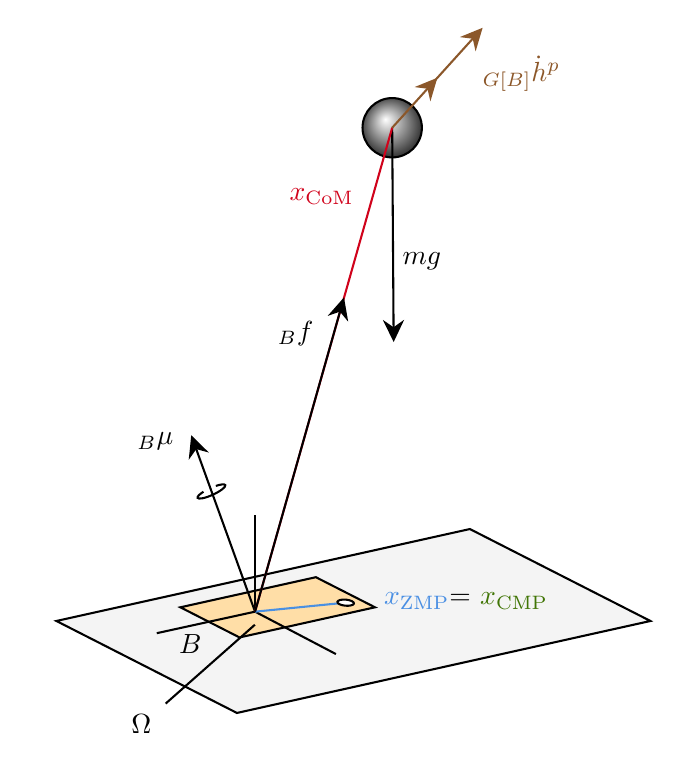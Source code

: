 

  
\tikzset {_qq32lll9i/.code = {\pgfsetadditionalshadetransform{ \pgftransformshift{\pgfpoint{89.1 bp } { -108.9 bp }  }  \pgftransformscale{1.32 }  }}}
\pgfdeclareradialshading{_8llrl4nwy}{\pgfpoint{-72bp}{88bp}}{rgb(0bp)=(1,1,1);
rgb(0bp)=(1,1,1);
rgb(25bp)=(0,0,0);
rgb(400bp)=(0,0,0)}
\tikzset{every picture/.style={line width=0.75pt}} %

\begin{tikzpicture}[x=0.75pt,y=0.75pt,yscale=-1,xscale=1]

\draw  [fill={rgb, 255:red, 244; green, 244; blue, 244 }  ,fill opacity=1 ] (578.59,305.39) -- (665.56,349.69) -- (466.35,394) -- (379.37,349.69) -- cycle ;
\path  [shading=_8llrl4nwy,_qq32lll9i] (526.86,112.05) .. controls (526.86,104.15) and (533.26,97.75) .. (541.15,97.75) .. controls (549.05,97.75) and (555.45,104.15) .. (555.45,112.05) .. controls (555.45,119.94) and (549.05,126.34) .. (541.15,126.34) .. controls (533.26,126.34) and (526.86,119.94) .. (526.86,112.05) -- cycle ; %
 \draw   (526.86,112.05) .. controls (526.86,104.15) and (533.26,97.75) .. (541.15,97.75) .. controls (549.05,97.75) and (555.45,104.15) .. (555.45,112.05) .. controls (555.45,119.94) and (549.05,126.34) .. (541.15,126.34) .. controls (533.26,126.34) and (526.86,119.94) .. (526.86,112.05) -- cycle ; %

\draw  [fill={rgb, 255:red, 255; green, 222; blue, 167 }  ,fill opacity=1 ] (504.38,328.59) -- (532.87,343.1) -- (467.6,357.62) -- (439.11,343.1) -- cycle ;
\draw    (475.08,345.2) -- (514.03,365.62) ;
\draw    (427.72,355.57) -- (475.08,345.2) ;
\draw    (475.08,345.2) -- (475.08,298.75) ;
\draw    (475.08,345.2) -- (445.35,263.02) ;
\draw [shift={(444.33,260.2)}, rotate = 70.12] [fill={rgb, 255:red, 0; green, 0; blue, 0 }  ][line width=0.08]  [draw opacity=0] (10.72,-5.15) -- (0,0) -- (10.72,5.15) -- (7.12,0) -- cycle    ;
\draw  [draw opacity=0] (456.18,284.62) .. controls (458.61,283.8) and (460.47,283.6) .. (460.74,284.24) .. controls (461.1,285.11) and (458.41,287.17) .. (454.72,288.86) .. controls (451.04,290.54) and (447.76,291.21) .. (447.4,290.34) .. controls (447.15,289.76) and (448.31,288.62) .. (450.22,287.43) -- (454.07,287.29) -- cycle ; \draw   (456.18,284.62) .. controls (458.61,283.8) and (460.47,283.6) .. (460.74,284.24) .. controls (461.1,285.11) and (458.41,287.17) .. (454.72,288.86) .. controls (451.04,290.54) and (447.76,291.21) .. (447.4,290.34) .. controls (447.15,289.76) and (448.31,288.62) .. (450.22,287.43) ;
\draw    (541.15,112.05) -- (541.84,212.29) ;
\draw [shift={(541.86,215.29)}, rotate = 269.61] [fill={rgb, 255:red, 0; green, 0; blue, 0 }  ][line width=0.08]  [draw opacity=0] (10.72,-5.15) -- (0,0) -- (10.72,5.15) -- (7.12,0) -- cycle    ;
\draw [color={rgb, 255:red, 208; green, 2; blue, 27 }  ,draw opacity=1 ]   (475.08,345.2) -- (541.15,112.05) ;
\draw [color={rgb, 255:red, 74; green, 144; blue, 226 }  ,draw opacity=1 ]   (475.08,345.2) -- (518.73,340.86) ;
\draw [color={rgb, 255:red, 139; green, 87; blue, 42 }  ,draw opacity=1 ]   (541.15,112.05) -- (582.7,66.11) ;
\draw [shift={(584.72,63.89)}, rotate = 132.13] [fill={rgb, 255:red, 139; green, 87; blue, 42 }  ,fill opacity=1 ][line width=0.08]  [draw opacity=0] (10.72,-5.15) -- (0,0) -- (10.72,5.15) -- (7.12,0) -- cycle    ;
\draw [shift={(562.93,87.97)}, rotate = 132.13] [fill={rgb, 255:red, 139; green, 87; blue, 42 }  ,fill opacity=1 ][line width=0.08]  [draw opacity=0] (10.72,-5.15) -- (0,0) -- (10.72,5.15) -- (7.12,0) -- cycle    ;
\draw  [fill={rgb, 255:red, 255; green, 255; blue, 255 }  ,fill opacity=1 ] (515.63,341.55) .. controls (514.24,340.81) and (514.5,339.91) .. (516.22,339.53) .. controls (517.93,339.15) and (520.45,339.44) .. (521.84,340.18) .. controls (523.23,340.92) and (522.96,341.82) .. (521.25,342.2) .. controls (519.53,342.58) and (517.02,342.29) .. (515.63,341.55) -- cycle ;
\draw    (475.08,345.2) -- (517.12,196.69) ;
\draw [shift={(517.93,193.8)}, rotate = 105.81] [fill={rgb, 255:red, 0; green, 0; blue, 0 }  ][line width=0.08]  [draw opacity=0] (10.72,-5.15) -- (0,0) -- (10.72,5.15) -- (7.12,0) -- cycle    ;
\draw    (432,389.5) -- (475,351.5) ;

\draw (437,354.98) node [anchor=north west][inner sep=0.75pt]    {$B$};
\draw (535.74,334.68) node [anchor=north west][inner sep=0.75pt]    {$\textcolor[rgb]{0.29,0.56,0.89}{x}\textcolor[rgb]{0.29,0.56,0.89}{_{\text{ZMP}}}\textcolor[rgb]{0,0,0}{=}\textcolor[rgb]{0.29,0.56,0.89}{\ }\textcolor[rgb]{0.25,0.46,0.02}{x}\textcolor[rgb]{0.25,0.46,0.02}{_{\text{CMP}}}$};
\draw (490.26,139.99) node [anchor=north west][inner sep=0.75pt]    {$\textcolor[rgb]{0.82,0.01,0.11}{x}\textcolor[rgb]{0.82,0.01,0.11}{_{\text{CoM}}}$};
\draw (484.59,203.88) node [anchor=north west][inner sep=0.75pt]    {$_{B} f$};
\draw (416.93,257.6) node [anchor=north west][inner sep=0.75pt]    {$_{B} \mu $};
\draw (544.63,170.8) node [anchor=north west][inner sep=0.75pt]    {$mg$};
\draw (583.26,75.89) node [anchor=north west][inner sep=0.75pt]    {$\textcolor[rgb]{0.55,0.34,0.16}{_{G[ B]}}\textcolor[rgb]{0.55,0.34,0.16}{\dot{h}}\textcolor[rgb]{0.55,0.34,0.16}{^{p}}$};
\draw (414,393.4) node [anchor=north west][inner sep=0.75pt]    {$\Omega $};


\end{tikzpicture}